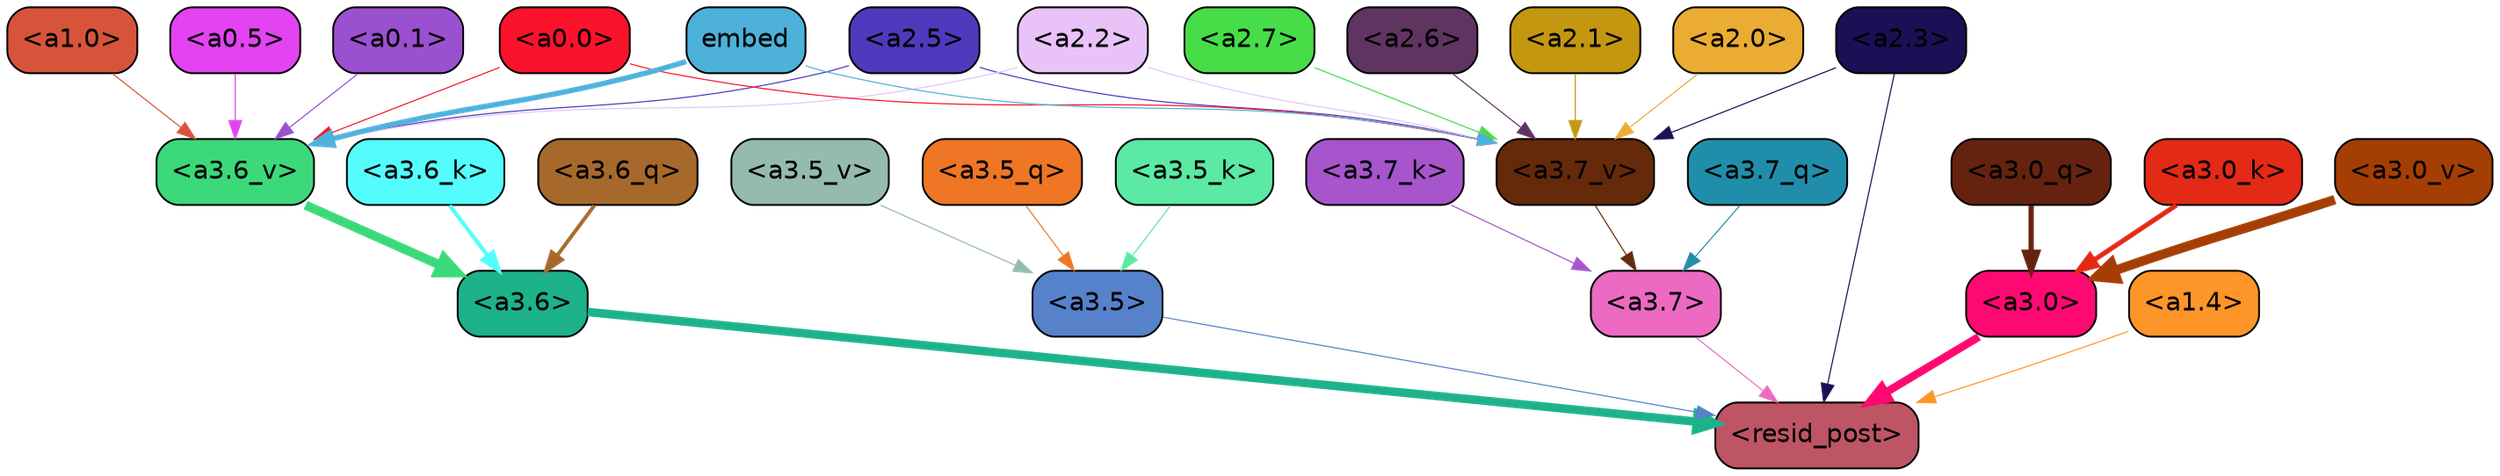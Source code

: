 strict digraph "" {
	graph [bgcolor=transparent,
		layout=dot,
		overlap=false,
		splines=true
	];
	"<a3.7>"	[color=black,
		fillcolor="#ec6ac1",
		fontname=Helvetica,
		shape=box,
		style="filled, rounded"];
	"<resid_post>"	[color=black,
		fillcolor="#be5565",
		fontname=Helvetica,
		shape=box,
		style="filled, rounded"];
	"<a3.7>" -> "<resid_post>"	[color="#ec6ac1",
		penwidth=0.6];
	"<a3.6>"	[color=black,
		fillcolor="#1db289",
		fontname=Helvetica,
		shape=box,
		style="filled, rounded"];
	"<a3.6>" -> "<resid_post>"	[color="#1db289",
		penwidth=4.648244500160217];
	"<a3.5>"	[color=black,
		fillcolor="#5682cb",
		fontname=Helvetica,
		shape=box,
		style="filled, rounded"];
	"<a3.5>" -> "<resid_post>"	[color="#5682cb",
		penwidth=0.6];
	"<a3.0>"	[color=black,
		fillcolor="#fe0971",
		fontname=Helvetica,
		shape=box,
		style="filled, rounded"];
	"<a3.0>" -> "<resid_post>"	[color="#fe0971",
		penwidth=4.3288813829422];
	"<a2.3>"	[color=black,
		fillcolor="#1c0f55",
		fontname=Helvetica,
		shape=box,
		style="filled, rounded"];
	"<a2.3>" -> "<resid_post>"	[color="#1c0f55",
		penwidth=0.6];
	"<a3.7_v>"	[color=black,
		fillcolor="#642a0a",
		fontname=Helvetica,
		shape=box,
		style="filled, rounded"];
	"<a2.3>" -> "<a3.7_v>"	[color="#1c0f55",
		penwidth=0.6];
	"<a1.4>"	[color=black,
		fillcolor="#fe9529",
		fontname=Helvetica,
		shape=box,
		style="filled, rounded"];
	"<a1.4>" -> "<resid_post>"	[color="#fe9529",
		penwidth=0.6];
	"<a3.7_q>"	[color=black,
		fillcolor="#208eab",
		fontname=Helvetica,
		shape=box,
		style="filled, rounded"];
	"<a3.7_q>" -> "<a3.7>"	[color="#208eab",
		penwidth=0.6];
	"<a3.6_q>"	[color=black,
		fillcolor="#a7692b",
		fontname=Helvetica,
		shape=box,
		style="filled, rounded"];
	"<a3.6_q>" -> "<a3.6>"	[color="#a7692b",
		penwidth=2.03758105635643];
	"<a3.5_q>"	[color=black,
		fillcolor="#ee7625",
		fontname=Helvetica,
		shape=box,
		style="filled, rounded"];
	"<a3.5_q>" -> "<a3.5>"	[color="#ee7625",
		penwidth=0.6];
	"<a3.0_q>"	[color=black,
		fillcolor="#65230f",
		fontname=Helvetica,
		shape=box,
		style="filled, rounded"];
	"<a3.0_q>" -> "<a3.0>"	[color="#65230f",
		penwidth=2.8638100624084473];
	"<a3.7_k>"	[color=black,
		fillcolor="#a655cc",
		fontname=Helvetica,
		shape=box,
		style="filled, rounded"];
	"<a3.7_k>" -> "<a3.7>"	[color="#a655cc",
		penwidth=0.6];
	"<a3.6_k>"	[color=black,
		fillcolor="#54fcfd",
		fontname=Helvetica,
		shape=box,
		style="filled, rounded"];
	"<a3.6_k>" -> "<a3.6>"	[color="#54fcfd",
		penwidth=2.174198240041733];
	"<a3.5_k>"	[color=black,
		fillcolor="#5be9a4",
		fontname=Helvetica,
		shape=box,
		style="filled, rounded"];
	"<a3.5_k>" -> "<a3.5>"	[color="#5be9a4",
		penwidth=0.6];
	"<a3.0_k>"	[color=black,
		fillcolor="#e32a17",
		fontname=Helvetica,
		shape=box,
		style="filled, rounded"];
	"<a3.0_k>" -> "<a3.0>"	[color="#e32a17",
		penwidth=2.6274144649505615];
	"<a3.7_v>" -> "<a3.7>"	[color="#642a0a",
		penwidth=0.6];
	"<a3.6_v>"	[color=black,
		fillcolor="#3cd97a",
		fontname=Helvetica,
		shape=box,
		style="filled, rounded"];
	"<a3.6_v>" -> "<a3.6>"	[color="#3cd97a",
		penwidth=5.002329230308533];
	"<a3.5_v>"	[color=black,
		fillcolor="#95baaf",
		fontname=Helvetica,
		shape=box,
		style="filled, rounded"];
	"<a3.5_v>" -> "<a3.5>"	[color="#95baaf",
		penwidth=0.6];
	"<a3.0_v>"	[color=black,
		fillcolor="#a53e04",
		fontname=Helvetica,
		shape=box,
		style="filled, rounded"];
	"<a3.0_v>" -> "<a3.0>"	[color="#a53e04",
		penwidth=5.188832879066467];
	"<a2.7>"	[color=black,
		fillcolor="#47dd48",
		fontname=Helvetica,
		shape=box,
		style="filled, rounded"];
	"<a2.7>" -> "<a3.7_v>"	[color="#47dd48",
		penwidth=0.6];
	"<a2.6>"	[color=black,
		fillcolor="#603461",
		fontname=Helvetica,
		shape=box,
		style="filled, rounded"];
	"<a2.6>" -> "<a3.7_v>"	[color="#603461",
		penwidth=0.6];
	"<a2.5>"	[color=black,
		fillcolor="#5039bc",
		fontname=Helvetica,
		shape=box,
		style="filled, rounded"];
	"<a2.5>" -> "<a3.7_v>"	[color="#5039bc",
		penwidth=0.6];
	"<a2.5>" -> "<a3.6_v>"	[color="#5039bc",
		penwidth=0.6];
	"<a2.2>"	[color=black,
		fillcolor="#e9c2f8",
		fontname=Helvetica,
		shape=box,
		style="filled, rounded"];
	"<a2.2>" -> "<a3.7_v>"	[color="#e9c2f8",
		penwidth=0.6];
	"<a2.2>" -> "<a3.6_v>"	[color="#e9c2f8",
		penwidth=0.6];
	"<a2.1>"	[color=black,
		fillcolor="#c49710",
		fontname=Helvetica,
		shape=box,
		style="filled, rounded"];
	"<a2.1>" -> "<a3.7_v>"	[color="#c49710",
		penwidth=0.6];
	"<a2.0>"	[color=black,
		fillcolor="#eaac33",
		fontname=Helvetica,
		shape=box,
		style="filled, rounded"];
	"<a2.0>" -> "<a3.7_v>"	[color="#eaac33",
		penwidth=0.6];
	"<a0.0>"	[color=black,
		fillcolor="#fa132b",
		fontname=Helvetica,
		shape=box,
		style="filled, rounded"];
	"<a0.0>" -> "<a3.7_v>"	[color="#fa132b",
		penwidth=0.6];
	"<a0.0>" -> "<a3.6_v>"	[color="#fa132b",
		penwidth=0.6];
	embed	[color=black,
		fillcolor="#4eb1da",
		fontname=Helvetica,
		shape=box,
		style="filled, rounded"];
	embed -> "<a3.7_v>"	[color="#4eb1da",
		penwidth=0.6];
	embed -> "<a3.6_v>"	[color="#4eb1da",
		penwidth=2.882729172706604];
	"<a1.0>"	[color=black,
		fillcolor="#d7543b",
		fontname=Helvetica,
		shape=box,
		style="filled, rounded"];
	"<a1.0>" -> "<a3.6_v>"	[color="#d7543b",
		penwidth=0.6];
	"<a0.5>"	[color=black,
		fillcolor="#e343f1",
		fontname=Helvetica,
		shape=box,
		style="filled, rounded"];
	"<a0.5>" -> "<a3.6_v>"	[color="#e343f1",
		penwidth=0.6];
	"<a0.1>"	[color=black,
		fillcolor="#9b50d0",
		fontname=Helvetica,
		shape=box,
		style="filled, rounded"];
	"<a0.1>" -> "<a3.6_v>"	[color="#9b50d0",
		penwidth=0.6];
}
